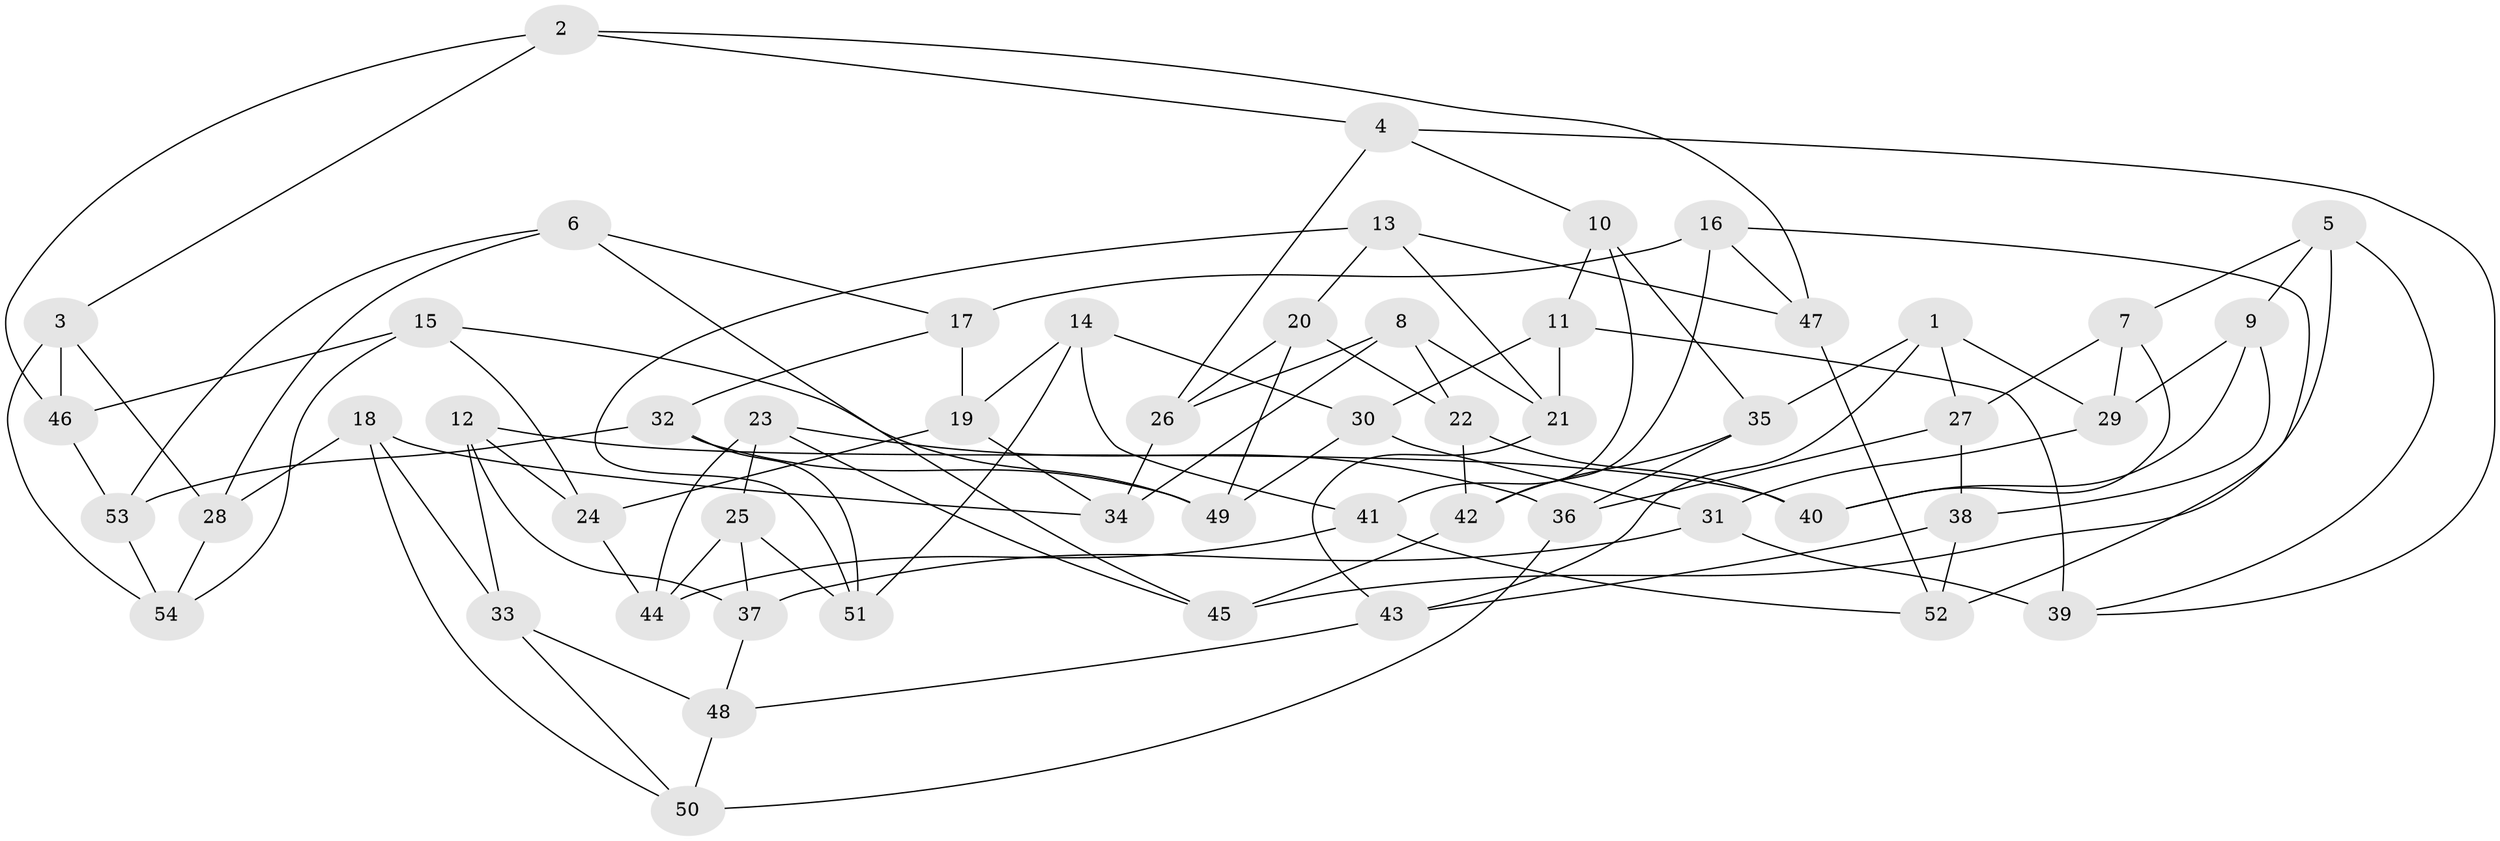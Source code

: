 // coarse degree distribution, {3: 0.17647058823529413, 5: 0.23529411764705882, 7: 0.17647058823529413, 8: 0.17647058823529413, 2: 0.058823529411764705, 6: 0.17647058823529413}
// Generated by graph-tools (version 1.1) at 2025/53/03/04/25 22:53:55]
// undirected, 54 vertices, 108 edges
graph export_dot {
  node [color=gray90,style=filled];
  1;
  2;
  3;
  4;
  5;
  6;
  7;
  8;
  9;
  10;
  11;
  12;
  13;
  14;
  15;
  16;
  17;
  18;
  19;
  20;
  21;
  22;
  23;
  24;
  25;
  26;
  27;
  28;
  29;
  30;
  31;
  32;
  33;
  34;
  35;
  36;
  37;
  38;
  39;
  40;
  41;
  42;
  43;
  44;
  45;
  46;
  47;
  48;
  49;
  50;
  51;
  52;
  53;
  54;
  1 -- 43;
  1 -- 35;
  1 -- 29;
  1 -- 27;
  2 -- 47;
  2 -- 4;
  2 -- 3;
  2 -- 46;
  3 -- 28;
  3 -- 54;
  3 -- 46;
  4 -- 26;
  4 -- 10;
  4 -- 39;
  5 -- 7;
  5 -- 9;
  5 -- 45;
  5 -- 39;
  6 -- 45;
  6 -- 53;
  6 -- 28;
  6 -- 17;
  7 -- 40;
  7 -- 29;
  7 -- 27;
  8 -- 22;
  8 -- 26;
  8 -- 21;
  8 -- 34;
  9 -- 38;
  9 -- 40;
  9 -- 29;
  10 -- 35;
  10 -- 11;
  10 -- 41;
  11 -- 21;
  11 -- 39;
  11 -- 30;
  12 -- 33;
  12 -- 40;
  12 -- 37;
  12 -- 24;
  13 -- 51;
  13 -- 47;
  13 -- 21;
  13 -- 20;
  14 -- 30;
  14 -- 51;
  14 -- 41;
  14 -- 19;
  15 -- 46;
  15 -- 49;
  15 -- 54;
  15 -- 24;
  16 -- 42;
  16 -- 17;
  16 -- 52;
  16 -- 47;
  17 -- 32;
  17 -- 19;
  18 -- 34;
  18 -- 50;
  18 -- 28;
  18 -- 33;
  19 -- 34;
  19 -- 24;
  20 -- 22;
  20 -- 26;
  20 -- 49;
  21 -- 43;
  22 -- 42;
  22 -- 40;
  23 -- 44;
  23 -- 45;
  23 -- 25;
  23 -- 36;
  24 -- 44;
  25 -- 37;
  25 -- 44;
  25 -- 51;
  26 -- 34;
  27 -- 36;
  27 -- 38;
  28 -- 54;
  29 -- 31;
  30 -- 49;
  30 -- 31;
  31 -- 39;
  31 -- 37;
  32 -- 53;
  32 -- 49;
  32 -- 51;
  33 -- 50;
  33 -- 48;
  35 -- 42;
  35 -- 36;
  36 -- 50;
  37 -- 48;
  38 -- 52;
  38 -- 43;
  41 -- 44;
  41 -- 52;
  42 -- 45;
  43 -- 48;
  46 -- 53;
  47 -- 52;
  48 -- 50;
  53 -- 54;
}

